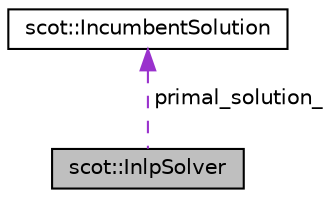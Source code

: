 digraph "scot::InlpSolver"
{
 // LATEX_PDF_SIZE
  edge [fontname="Helvetica",fontsize="10",labelfontname="Helvetica",labelfontsize="10"];
  node [fontname="Helvetica",fontsize="10",shape=record];
  Node1 [label="scot::InlpSolver",height=0.2,width=0.4,color="black", fillcolor="grey75", style="filled", fontcolor="black",tooltip=" "];
  Node2 -> Node1 [dir="back",color="darkorchid3",fontsize="10",style="dashed",label=" primal_solution_" ];
  Node2 [label="scot::IncumbentSolution",height=0.2,width=0.4,color="black", fillcolor="white", style="filled",URL="$structscot_1_1IncumbentSolution.html",tooltip=" "];
}
